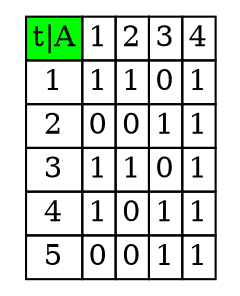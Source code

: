 digraph main {
        node [shape = plaintext]
        struct1 [label=<
        <table border = '0' cellborder = '1' cellspacing = '0'>
        <tr>
		<td bgcolor="Green">t|A</td>
		<td>1</td>
		<td>2</td>
		<td>3</td>
		<td>4</td>
	</tr>
	<tr>
		<td>1</td>
		<td>1</td>
		<td>1</td>
		<td>0</td>
		<td>1</td>
	</tr>
	<tr>
		<td>2</td>
		<td>0</td>
		<td>0</td>
		<td>1</td>
		<td>1</td>
	</tr>
	<tr>
		<td>3</td>
		<td>1</td>
		<td>1</td>
		<td>0</td>
		<td>1</td>
	</tr>
	<tr>
		<td>4</td>
		<td>1</td>
		<td>0</td>
		<td>1</td>
		<td>1</td>
	</tr>
	<tr>
		<td>5</td>
		<td>0</td>
		<td>0</td>
		<td>1</td>
		<td>1</td>
	</tr>
	</table>>];
}